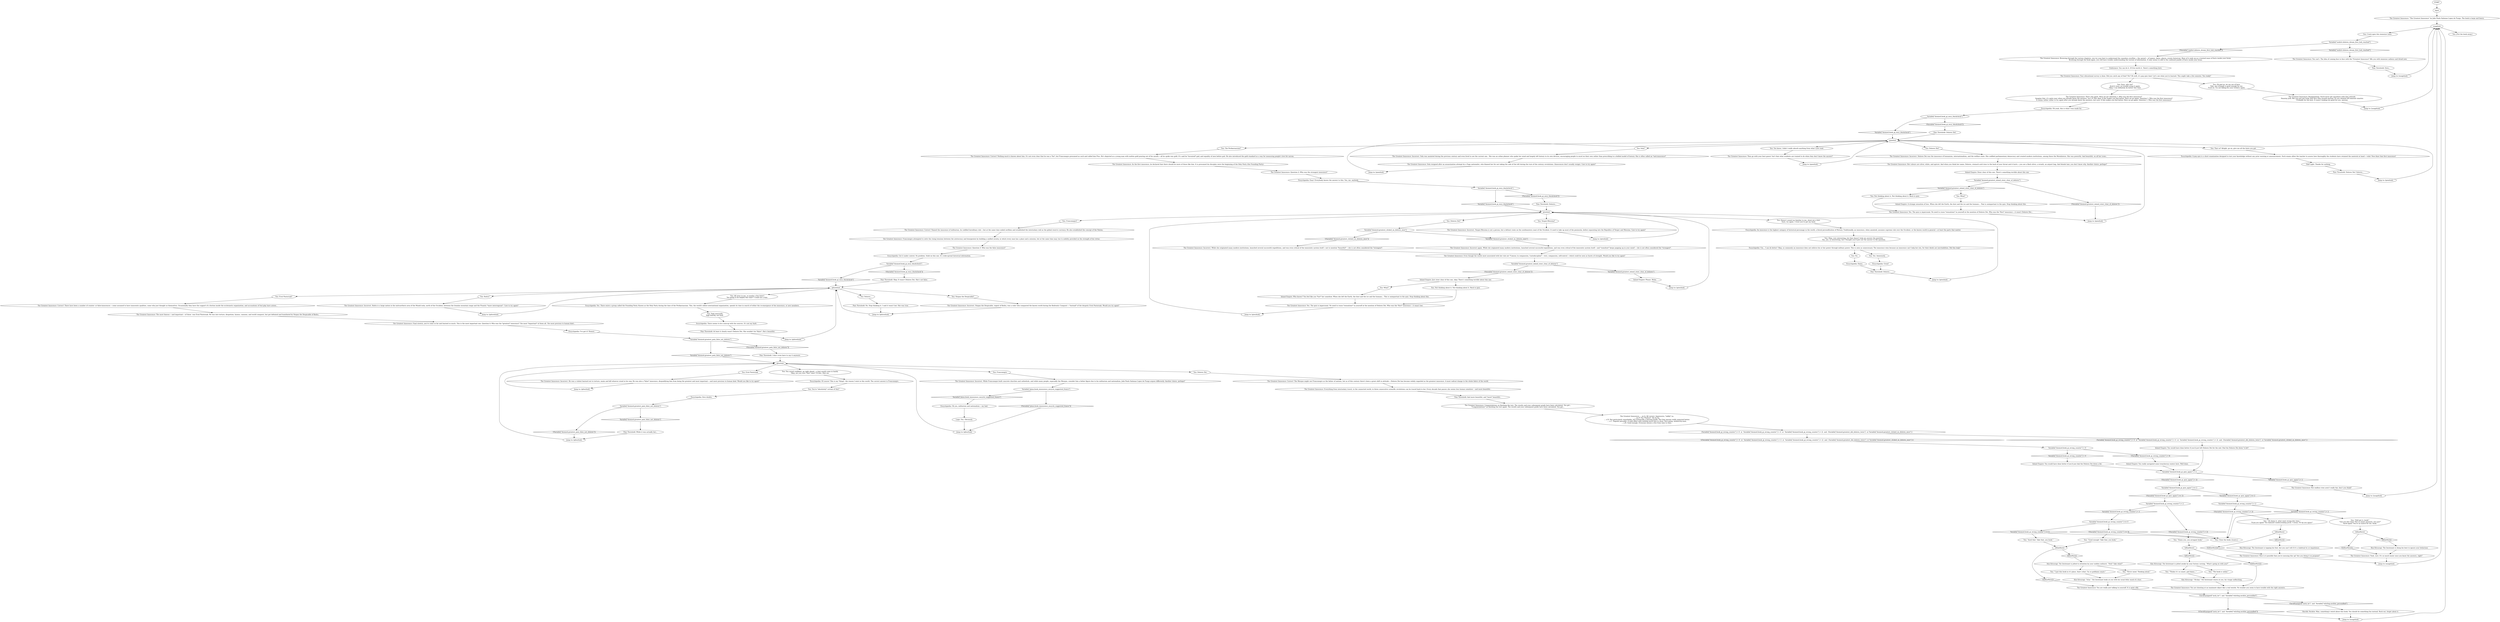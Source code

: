 # INVENTORY / GREATEST INNOSSENCE
# "The Greatest Innocence" by João Paolo Salomao Lopez de Fuego.
# ==================================================
digraph G {
	  0 [label="START"];
	  1 [label="input"];
	  2 [label="Inland Empire: A strange sensation of loss. When she left the Earth, the dust and the ice and the humans... That is unimportant to the quiz. Stop thinking about this."];
	  3 [label="Variable[\"doomed.book_gi_ency_blackcheck\"]"];
	  4 [label="Variable[\"doomed.book_gi_ency_blackcheck\"]", shape=diamond];
	  5 [label="!(Variable[\"doomed.book_gi_ency_blackcheck\"])", shape=diamond];
	  6 [label="You: Sola?"];
	  7 [label="The Greatest Innocence: Incorrect. Sola was anointed during the previous century and even lived to see the current one.  She was an urban planner who spoke her mind and largely left history to its own devices, encouraging people to excel on their own rather than prescribing to a deified model of history. She is often called an *anti-innocence*."];
	  8 [label="The Greatest Innocence: Incorrect. Dolores Dei was the innocence of humanism, internationalism, and the welfare state. She codified parliamentary democracy and created modern institutions, among these the Moralintern. She was powerful. And beautiful, on all her icons..."];
	  9 [label="You: Dolores Dei."];
	  10 [label="The Greatest Innocence: The most famous -- and important -- of these  was Ernö Pasternak. He was into torture, despotism, hymns, cannons, and world conquest, but got defeated and humiliated by Stepan the Despicable of Kedra."];
	  11 [label="Variable[\"doomed.book_gi_quiz_again\"] > 2"];
	  12 [label="Variable[\"doomed.book_gi_quiz_again\"] > 2", shape=diamond];
	  13 [label="!(Variable[\"doomed.book_gi_quiz_again\"] > 2)", shape=diamond];
	  14 [label="Encyclopedia: Got it under control. No problem. Solid on this one. It's wide-spread historical information."];
	  15 [label="The Greatest Innocence: Correct! There have been a number of counter- or false-innocences -- some assumed to have innocentic qualities, some who just thought so themselves. Occasionally they have the support of a faction inside the ecclesiastic organization, and accusations of foul play have arisen..."];
	  16 [label="Jump to: [qfourhub]"];
	  17 [label="Pain Threshold: Dolores..."];
	  18 [label="Jump to: [qtwohub]"];
	  19 [label="Pain Threshold: Dora..."];
	  20 [label="You: Oh god no, let me out of here.\nNah, one triumph is good enough for me.\nFuck no, I'm not falling for your trickery again."];
	  21 [label="The Greatest Innocence: Disappointing. You'll never get anywhere with that attitude.\nSmarmy jerk. Bet you just got lucky that first time around anyway. Or you cheated off someone smarter.\nProbably for the best. It wasn't looking too good for you, anyway."];
	  22 [label="Jump to: [qonehub]"];
	  23 [label="The Greatest Innocence: Correct! Named the innocence of militarism, he codified hereditary rule -- but at the same time ended serfdom and established the interisolary reál as the global reserve currency. He also established the concept of the Nation."];
	  24 [label="You: Ernö Pasternak?"];
	  25 [label="Encyclopedia: There seems to be a mix-up with the sources. It's not my fault."];
	  26 [label="Horrific Necktie: Man, something's weird about this book. You should do something fun instead. Rock out, forget about it."];
	  27 [label="Variable[\"doomed.greatest_inland_steer_clear_of_dolores\"]"];
	  28 [label="Variable[\"doomed.greatest_inland_steer_clear_of_dolores\"]", shape=diamond];
	  29 [label="!(Variable[\"doomed.greatest_inland_steer_clear_of_dolores\"])", shape=diamond];
	  30 [label="You: Not thinking about it. Not thinking about it. Back to quiz."];
	  31 [label="The Greatest Innocence: Correct! Nothing much is known about him. It's not even clear that he was a *he*, but Franconegro presumed as such and called him Pius. He's depicted as a young man with molten gold pouring out of his mouth -- all he spoke was gold. It's said he *invented* god; and equality of men before god. He also introduced the gold standard as a way for measuring people's love for aurum."];
	  32 [label="Jump to: [qonehub]"];
	  33 [label="Jump to: [qtwohub]"];
	  34 [label="qfourhub"];
	  35 [label="You: \"Still got it, book!\"\n\"Got you this time! Not so smart anymore, are you?\"\n\"Aced again! You're no match for me, book.\""];
	  36 [label="Half Light: Thanks for nothing."];
	  37 [label="Inland Empire: Who knows? You feel like you *lost* her somehow. When she left the Earth, the dust and the ice and the humans... This is unimportant to the quiz. Stop thinking about this."];
	  38 [label="Encyclopedia: Oh yeah, this is what I was made for."];
	  39 [label="You: That so? Alright, go on, give me all the hints you got."];
	  40 [label="You: Doesn't sound too familiar to me, shoot me a hint.\nSure, try again. I trust you've got my back."];
	  41 [label="The Greatest Innocence: Final stretch, you've come so far and learned so much. This is the most important one. Question 4: Who was the *greatest* innocence? The most *important* of them all. The most precious to human kind..."];
	  42 [label="Encyclopedia: Zero doubts."];
	  43 [label="The Greatest Innocence: ... an A. All correct. Impressive, *oddly* so.\n... an F! For *Failure*. Ha ha ha.\n... a D. Not particularly remarkable, but technically a passing grade. Not that anyone really expected better.\n... a C. Vaguely passable. A solid effort with nothing much else to show. Nice going, mediocrity-man.\n... a B. Good enough. Everyone misses a few from time to time. "];
	  44 [label="Variable[\"doomed.book_gi_wrong_counter\"] < 2"];
	  45 [label="Variable[\"doomed.book_gi_wrong_counter\"] < 2", shape=diamond];
	  46 [label="!(Variable[\"doomed.book_gi_wrong_counter\"] < 2)", shape=diamond];
	  47 [label="Kim Kitsuragi: \"A-ha.\" The lieutenant looks at you with his usual lithic mask of a face."];
	  48 [label="IsKimHere()"];
	  49 [label="IsKimHere()", shape=diamond];
	  50 [label="!(IsKimHere())", shape=diamond];
	  51 [label="usagehub"];
	  52 [label="Pain Threshold: Dolores Dei! Dolores..."];
	  53 [label="Variable[\"doomed.book_gi_ency_blackcheck\"]"];
	  54 [label="Variable[\"doomed.book_gi_ency_blackcheck\"]", shape=diamond];
	  55 [label="!(Variable[\"doomed.book_gi_ency_blackcheck\"])", shape=diamond];
	  56 [label="Pain Threshold: While it was actually her..."];
	  57 [label="Variable[\"plaza.book_innossence_encyclo_suggested_franco\"]"];
	  58 [label="Variable[\"plaza.book_innossence_encyclo_suggested_franco\"]", shape=diamond];
	  59 [label="!(Variable[\"plaza.book_innossence_encyclo_suggested_franco\"])", shape=diamond];
	  60 [label="Variable[\"seafort.dolores_dream_first_hub_reached\"]"];
	  61 [label="Variable[\"seafort.dolores_dream_first_hub_reached\"]", shape=diamond];
	  62 [label="!(Variable[\"seafort.dolores_dream_first_hub_reached\"])", shape=diamond];
	  63 [label="Jump to: [usagehub]"];
	  64 [label="You: Vesper-Messina?"];
	  65 [label="You: Sigh internally.\nSigh heavily, out loud. "];
	  66 [label="The Greatest Innocence: Yeah, sure. It's so much easier once you know the answers, right?"];
	  67 [label="You: \"Good enough! Take that, you book.\""];
	  68 [label="Inland Empire: You would have done better if you'd just dial the Dolores Dei down a bit."];
	  69 [label="Jump to: [qthreehub]"];
	  70 [label="The Greatest Innocence: Franconegro attempted to solve the rising tensions between the aristocracy and bourgeoisie by building a unified society, in which every man has a place and a mission, but at the same time may rise to nobility provided on the strength of his virtue."];
	  71 [label="The Greatest Innocence: You are shouting at an inanimate object like a real weirdo. No wonder you seem to have trouble with the right answers."];
	  72 [label="IsKimHere()"];
	  73 [label="IsKimHere()", shape=diamond];
	  74 [label="!(IsKimHere())", shape=diamond];
	  75 [label="The Greatest Innocence: Browsing through the various chapters, you try your best to understand the ceaseless overflow -- the sprawl -- of names, dates, places, events historical. Most of it ends up as a twisted mass of facts inside your brain.\nBrowsing through the book again, you still have trouble understanding the torrent of information. It only seems to add to the confused jumble of facts inside your brain."];
	  76 [label="Variable[\"doomed.greatest_pain_false_not_dolores\"]"];
	  77 [label="Variable[\"doomed.greatest_pain_false_not_dolores\"]", shape=diamond];
	  78 [label="!(Variable[\"doomed.greatest_pain_false_not_dolores\"])", shape=diamond];
	  79 [label="(Variable[\"doomed.book_gi_wrong_counter\"] > 6  or  Variable[\"doomed.book_gi_wrong_counter\"] > 4  or  Variable[\"doomed.book_gi_wrong_counter\"] > 2)  and  (Variable[\"doomed.greatest_did_dolores_twice\"]  or Variable[\"doomed.greatest_clicked_on_dolores_once\"] )"];
	  80 [label="(Variable[\"doomed.book_gi_wrong_counter\"] > 6  or  Variable[\"doomed.book_gi_wrong_counter\"] > 4  or  Variable[\"doomed.book_gi_wrong_counter\"] > 2)  and  (Variable[\"doomed.greatest_did_dolores_twice\"]  or Variable[\"doomed.greatest_clicked_on_dolores_once\"] )", shape=diamond];
	  81 [label="!((Variable[\"doomed.book_gi_wrong_counter\"] > 6  or  Variable[\"doomed.book_gi_wrong_counter\"] > 4  or  Variable[\"doomed.book_gi_wrong_counter\"] > 2)  and  (Variable[\"doomed.greatest_did_dolores_twice\"]  or Variable[\"doomed.greatest_clicked_on_dolores_once\"] ))", shape=diamond];
	  82 [label="Jump to: [usagehub]"];
	  83 [label="You: You're *absolutely* certain of this?"];
	  84 [label="You: No."];
	  85 [label="Kim Kitsuragi: \"Oh-kay.\" The lieutenant stares at you, his visage unflinching."];
	  86 [label="You: \"Aced that. Take that, you book.\""];
	  87 [label="The Greatest Innocence: Yes. The quiz is impersonal. No need to rouse *sensations* in yourself at the mention of Dolores Dei. Who was the *first* innocence -- it wasn't Dolores Dei..."];
	  88 [label="Logic: Yes. Obviously."];
	  89 [label="Jump to: [qonehub]"];
	  90 [label="You: Dolores Dei?"];
	  91 [label="You: You sound confident, go right ahead -- a hint would come in handy.\nOkay, are you sure *this* time? I'll bite. Hint me."];
	  92 [label="The Greatest Innocence: As the first innocence, he declared that there should be more of those like him. It is presumed his disciples were the beginning of the Holy Party (the Founding Party)."];
	  93 [label="IsKimHere()"];
	  94 [label="IsKimHere()", shape=diamond];
	  95 [label="!(IsKimHere())", shape=diamond];
	  96 [label="Variable[\"doomed.book_gi_quiz_again\"] == 2"];
	  97 [label="Variable[\"doomed.book_gi_quiz_again\"] == 2", shape=diamond];
	  98 [label="!(Variable[\"doomed.book_gi_quiz_again\"] == 2)", shape=diamond];
	  99 [label="Kim Kitsuragi: The lieutenant is doing his best to ignore your behaviour."];
	  100 [label="Variable[\"doomed.greatest_inland_steer_clear_of_dolores\"]"];
	  101 [label="Variable[\"doomed.greatest_inland_steer_clear_of_dolores\"]", shape=diamond];
	  102 [label="!(Variable[\"doomed.greatest_inland_steer_clear_of_dolores\"])", shape=diamond];
	  103 [label="The Greatest Innocence: Incorrect again. While she originated many modern institutions, launched several successful expeditions, and was even critical of the innocentic system itself -- and *somehow* keeps popping up in your mind! -- she is not often considered the *strongest*."];
	  104 [label="Pain Threshold: Okay. It wasn't Dolores Dei. She's not false."];
	  105 [label="Pain Threshold: And more beautiful, and *more* beautiful..."];
	  106 [label="You: The Perikarnassian?"];
	  107 [label="qonehub"];
	  108 [label="You: All news to me, so maybe a few hints?\nYou going to be helpful this time? I could use a hint."];
	  109 [label="Encyclopedia: Of course! This is my *thing*, the reason I exist in this world. The correct answer is Franconegro."];
	  110 [label="Jump to: [usagehub]"];
	  111 [label="You: You know, I didn't really absorb anything from what I just read."];
	  112 [label="You: \"The book is unfair.\""];
	  113 [label="You: \"Thinks it's so smart, god damn...\""];
	  114 [label="Endurance: You can do it. It'll be worth it. There's something here."];
	  115 [label="Inland Empire: Steer clear of this one. There's something terrible about this one."];
	  116 [label="You: Dolores Dei?"];
	  117 [label="Encyclopedia: A pop quiz is a short examination designed to test your knowledge without any prior warning or announcement. Such exams allow the teacher to assess how thoroughly the students have retained the material at hand -- voila! Now blast that first innocence!"];
	  118 [label="The Greatest Innocence: Question 2: Who was the strongest innocence?"];
	  119 [label="Jump to: [qtwohub]"];
	  120 [label="Encyclopedia: Damn."];
	  121 [label="You: Crack open this immense tome."];
	  122 [label="Variable[\"doomed.greatest_pain_false_not_dolores\"]"];
	  123 [label="Variable[\"doomed.greatest_pain_false_not_dolores\"]", shape=diamond];
	  124 [label="!(Variable[\"doomed.greatest_pain_false_not_dolores\"])", shape=diamond];
	  125 [label="Encyclopedia: Easy! Everybody knows the answer to this. You, me, anybody."];
	  126 [label="You: Kedra?"];
	  127 [label="qthreehub"];
	  128 [label="Jump to: [qthreehub]"];
	  129 [label="Jump to: [qfourhub]"];
	  130 [label="Kim Kitsuragi: The lieutenant is tapping his foot, but you can't tell if it's a habitual tic or impatience."];
	  131 [label="IsKimHere()"];
	  132 [label="IsKimHere()", shape=diamond];
	  133 [label="!(IsKimHere())", shape=diamond];
	  134 [label="CheckEquipped(\"neck_tie\")  and  Variable[\"whirling.necktie_personified\"]"];
	  135 [label="CheckEquipped(\"neck_tie\")  and  Variable[\"whirling.necktie_personified\"]", shape=diamond];
	  136 [label="!(CheckEquipped(\"neck_tie\")  and  Variable[\"whirling.necktie_personified\"])", shape=diamond];
	  137 [label="Pain Threshold: Dolores Dei!"];
	  138 [label="The Greatest Innocence: Incorrect. Vesper-Messina is not a person, but a defunct state on the southeastern coast of the Occident. It used to take up most of the peninsula, before separating into the Republics of Vesper and Messina. Care to try again?"];
	  139 [label="Jump to: [qtwohub]"];
	  140 [label="You: Stepan the Despicable?"];
	  141 [label="The Greatest Innocence: Everything from interisolary travel, to the connected world, to three consecutive scientific revolutions can be traced back to her. Every decade that passes she seems less human somehow -- and more beautiful..."];
	  142 [label="You: \"Never mind. Thinking aloud.\""];
	  143 [label="You: \"Damn you, you arrogant book.\""];
	  144 [label="The Greatest Innocence: But endless tries aren't really fair, don't you think?"];
	  145 [label="You: [Put the book away.]"];
	  147 [label="Inland Empire: Please. Relax."];
	  148 [label="You: What?"];
	  149 [label="Pain Threshold: No. Stop thinking it. I said it wasn't her. She was true."];
	  150 [label="Inland Empire: You really navigated some treacherous waters here. Well done."];
	  151 [label="You: Yes. Immensely."];
	  152 [label="The Greatest Innocence: \"The Greatest Innocence\" by João Paolo Salomao Lopez de Fuego. The book is large and heavy."];
	  153 [label="The Greatest Innocence: Your educational survey is done. Did you catch any of that? No? Oh well, it's pop quiz time! Let's see what you've learned. This might take a few minutes. You ready?"];
	  154 [label="Jump to: [qfourhub]"];
	  155 [label="The Greatest Innocence: Even though the words most associated with her rule are *l'amour, la compassion, l'autodiscipline* -- love, compassion, self-control -- which could be seen as facets of strength. Would you like to try again?"];
	  156 [label="Variable[\"doomed.book_gi_wrong_counter\"] < 2"];
	  157 [label="Variable[\"doomed.book_gi_wrong_counter\"] < 2", shape=diamond];
	  158 [label="!(Variable[\"doomed.book_gi_wrong_counter\"] < 2)", shape=diamond];
	  159 [label="Variable[\"doomed.book_gi_wrong_counter\"] == 0"];
	  160 [label="Variable[\"doomed.book_gi_wrong_counter\"] == 0", shape=diamond];
	  161 [label="!(Variable[\"doomed.book_gi_wrong_counter\"] == 0)", shape=diamond];
	  162 [label="You: Sure, why not?\nAced it once, no trouble acing it again.\nOkay, I can definitely do better this time."];
	  163 [label="Encyclopedia: Um... I can do better! Okay, so commonly an innocence does not enforce his or her power through military power. This is seen as unnecessary. The innocence wins because an innocence can't help but win, for their deeds are inevitabilities. Did this help?"];
	  164 [label="Encyclopedia: An innocence is the highest category of historical personage in the world, a literal personification of History. Traditionally, an innocence, when anointed, assumes supreme rule over the Occident, or the known world in general -- at least the parts that matter."];
	  165 [label="The Greatest Innocence: Then go with your best guess! Isn't that what students are trained to do when they don't know the answer?"];
	  166 [label="The Greatest Innocence: Her colours are silver, white, and apricot. And when you think her name, Dolores, stomach acid rises to the back of your throat and it hurts -- you see a flash silver, a wreath, an airport bag. And blonde hair, you don't know why. Another choice, perhaps?"];
	  167 [label="Kim Kitsuragi: The lieutenant is jolted to attention by your sudden outburst. \"Huh? Take what?\""];
	  168 [label="Pain Threshold: Dolores..."];
	  169 [label="You: Dolores..."];
	  170 [label="The Greatest Innocence: You can't. The idea of coming face to face with the *Greatest Innocence* fills you with immense sadness and dread now."];
	  171 [label="The Greatest Innocence: That's the spirit. Here we go! Question 1: Who was the first innocence?\nImagine that, it's quite easy when you already know the answers, isn't it? But okay, if this makes you feel better. Here we go again. Question 1: Who was the first innocence?\nIt seems rather unfair to try again after you already know the answers, but sure, if this makes you feel better. Here we go again. Question 1: Who was the first innocence?"];
	  172 [label="qtwohub"];
	  173 [label="The Greatest Innocence: Incorrect. Stepan the Despicable, regent of Kedra, was a ruler who conquered the known world during the Kedreatic Conquest -- *instead* of the despotic Ernö Pasternak. Would you try again?"];
	  174 [label="Encyclopedia: I've got it! Honest."];
	  175 [label="You: Franconegro."];
	  176 [label="Jump to: [qonehub]"];
	  177 [label="The Greatest Innocence: Sola resigned after an assassination attempt by a Yugo nationalist, who blamed her for not taking the side of the left during the turn of the century revolutions. (Innocences don't usually resign). Care to try again?"];
	  178 [label="You: \"I put this book in it's place, that's what. I'm so goddamn smart.\""];
	  179 [label="Kim Kitsuragi: The lieutenant is jolted awake by your furious cursing. \"What's going on with you?\""];
	  180 [label="The Greatest Innocence: Yes. The quiz is impersonal. No need to rouse *sensations* in yourself at the mention of Dolores Dei. Who was the *first* innocence -- it wasn't her."];
	  181 [label="Encyclopedia: Great!"];
	  182 [label="Encyclopedia: Oh yes, militarism and nationalism -- my bad."];
	  183 [label="You: Franconegro?"];
	  184 [label="Jump to: [qthreehub]"];
	  185 [label="The Greatest Innocence: Incorrect. Kedra is a large nation in the mid-northern area of the Mundi isola, north of the Occident, between the Irmalan mountain range and the Pisantic *mare interregnum*. Care to try again?"];
	  186 [label="Jump to: [usagehub]"];
	  187 [label="You: Not thinking about it. Not thinking about it. Back to quiz."];
	  188 [label="Pain Threshold: I don't even have to say it anymore."];
	  189 [label="Variable[\"doomed.book_gi_wrong_counter\"] > 0"];
	  190 [label="Variable[\"doomed.book_gi_wrong_counter\"] > 0", shape=diamond];
	  191 [label="!(Variable[\"doomed.book_gi_wrong_counter\"] > 0)", shape=diamond];
	  192 [label="Inland Empire: You would have done better if you'd just left Dolores Dei for the end. Dial the Dolores Dei down *a bit*."];
	  193 [label="You: Close the book. [Leave.]"];
	  194 [label="The Greatest Innocence: Incorrect. While she originated many modern institutions, launched several successful expeditions, and was even critical of the innocentic system itself -- not to mention *beautiful* -- she is not often considered the *strongest*."];
	  195 [label="You: Ernö Pasternak."];
	  196 [label="The Greatest Innocence: Incorrect. While Franconegro built concrete churches and cathedrals, and while many people, especially the Mesque, consider him a father figure due to his militarism and nationalism, João Paolo Salomao Lopez de Fuego argues differently. Another choice, perhaps?"];
	  197 [label="Variable[\"doomed.book_gi_ency_blackcheck\"]"];
	  198 [label="Variable[\"doomed.book_gi_ency_blackcheck\"]", shape=diamond];
	  199 [label="!(Variable[\"doomed.book_gi_ency_blackcheck\"])", shape=diamond];
	  200 [label="Pain Threshold: At least it clearly wasn't Dolores Dei. She wouldn't be *false*. She's beautiful."];
	  201 [label="You: Okay, very interesting, but that doesn't help me answer the question.\nYes, yes, so interesting, but I thought you'd give me the answer to the question."];
	  202 [label="The Greatest Innocence: Question 3: Who was the false innocence?"];
	  203 [label="The Greatest Innocence: Correct! The Mesque might see Franconegro as the father of nations, but as of this century there's been a great shift in attitude -- Dolores Dei has become widely regarded as the greatest innocence. A most radical change to the whole fabric of the world."];
	  204 [label="The Greatest Innocence: You are really just talking to yourself. It is quite silly."];
	  205 [label="The Greatest Innocence: How is it possible that you're messing this up? Are you doing it on purpose?"];
	  206 [label="You: \"Oh damn it, what went wrong this time.\"\n\"Fuck you again! You damned condescending prick. I swear, I'll rip you apart!\""];
	  207 [label="Jump to: [usagehub]"];
	  208 [label="The Greatest Innocence: Congratulations on finishing the test. The results and your subsequent grade have been calculated. You get...\n*Congratulations* on finishing the test again. The results and your subsequent grade have been calculated. You get..."];
	  209 [label="You: What?"];
	  210 [label="Variable[\"doomed.greatest_clicked_on_dolores_once\"]"];
	  211 [label="Variable[\"doomed.greatest_clicked_on_dolores_once\"]", shape=diamond];
	  212 [label="!(Variable[\"doomed.greatest_clicked_on_dolores_once\"])", shape=diamond];
	  213 [label="Inland Empire: Just steer clear of this one, okay. There's something terrible about this one."];
	  214 [label="Encyclopedia: Yes. There exists a group called the Founding Party. Known as the Holy Party during the time of the Perikarnassian. This, the world's oldest international organization, spends its time in search of either the re-emergence of the innocence, or new members."];
	  215 [label="The Greatest Innocence: Incorrect. He was a violent bastard out to torture, maim and kill whoever stood in his way. He was also a *false* innocence, disqualifying him from being the greatest and most important -- and most precious to human kind. Would you like to try again?"];
	  0 -> 1
	  1 -> 152
	  2 -> 87
	  3 -> 4
	  3 -> 5
	  4 -> 127
	  5 -> 104
	  6 -> 7
	  7 -> 177
	  8 -> 166
	  9 -> 203
	  10 -> 41
	  11 -> 12
	  11 -> 13
	  12 -> 144
	  13 -> 96
	  14 -> 3
	  15 -> 10
	  16 -> 34
	  17 -> 119
	  18 -> 172
	  19 -> 63
	  20 -> 21
	  21 -> 82
	  22 -> 107
	  23 -> 70
	  24 -> 15
	  25 -> 200
	  26 -> 110
	  27 -> 28
	  27 -> 29
	  28 -> 147
	  29 -> 213
	  30 -> 180
	  31 -> 92
	  32 -> 107
	  33 -> 172
	  34 -> 9
	  34 -> 91
	  34 -> 195
	  34 -> 175
	  35 -> 72
	  36 -> 52
	  37 -> 180
	  38 -> 53
	  39 -> 117
	  40 -> 164
	  41 -> 174
	  42 -> 122
	  43 -> 79
	  44 -> 45
	  44 -> 46
	  45 -> 159
	  46 -> 193
	  46 -> 143
	  47 -> 204
	  48 -> 49
	  48 -> 50
	  49 -> 179
	  50 -> 71
	  51 -> 121
	  51 -> 145
	  52 -> 89
	  53 -> 54
	  53 -> 55
	  54 -> 107
	  55 -> 137
	  56 -> 129
	  57 -> 58
	  57 -> 59
	  58 -> 182
	  59 -> 16
	  60 -> 61
	  60 -> 62
	  61 -> 170
	  62 -> 75
	  63 -> 51
	  64 -> 138
	  65 -> 25
	  66 -> 186
	  67 -> 93
	  68 -> 11
	  69 -> 127
	  70 -> 202
	  71 -> 134
	  72 -> 73
	  72 -> 74
	  73 -> 99
	  74 -> 66
	  75 -> 114
	  76 -> 77
	  76 -> 78
	  77 -> 34
	  78 -> 188
	  79 -> 80
	  79 -> 81
	  80 -> 192
	  81 -> 189
	  82 -> 51
	  83 -> 42
	  84 -> 120
	  85 -> 71
	  86 -> 93
	  87 -> 32
	  88 -> 16
	  89 -> 107
	  90 -> 210
	  91 -> 109
	  92 -> 118
	  93 -> 94
	  93 -> 95
	  94 -> 167
	  95 -> 204
	  96 -> 97
	  96 -> 98
	  97 -> 156
	  98 -> 44
	  99 -> 66
	  100 -> 101
	  100 -> 102
	  101 -> 209
	  101 -> 187
	  102 -> 32
	  103 -> 155
	  104 -> 127
	  105 -> 208
	  106 -> 31
	  107 -> 6
	  107 -> 39
	  107 -> 106
	  107 -> 111
	  107 -> 116
	  108 -> 214
	  109 -> 83
	  110 -> 51
	  111 -> 165
	  112 -> 85
	  113 -> 85
	  114 -> 153
	  115 -> 100
	  116 -> 8
	  117 -> 36
	  118 -> 125
	  119 -> 172
	  120 -> 17
	  121 -> 60
	  122 -> 123
	  122 -> 124
	  123 -> 56
	  124 -> 129
	  125 -> 197
	  126 -> 185
	  127 -> 169
	  127 -> 140
	  127 -> 108
	  127 -> 24
	  127 -> 126
	  128 -> 127
	  129 -> 34
	  130 -> 205
	  131 -> 132
	  131 -> 133
	  132 -> 130
	  133 -> 205
	  134 -> 136
	  134 -> 135
	  135 -> 26
	  136 -> 110
	  137 -> 107
	  138 -> 33
	  139 -> 172
	  140 -> 173
	  141 -> 105
	  142 -> 47
	  143 -> 48
	  144 -> 207
	  147 -> 139
	  148 -> 37
	  149 -> 128
	  150 -> 11
	  151 -> 181
	  152 -> 51
	  153 -> 162
	  153 -> 20
	  154 -> 34
	  155 -> 27
	  156 -> 157
	  156 -> 158
	  157 -> 193
	  157 -> 35
	  158 -> 193
	  158 -> 206
	  159 -> 160
	  159 -> 161
	  160 -> 193
	  160 -> 86
	  161 -> 193
	  161 -> 67
	  162 -> 171
	  163 -> 84
	  163 -> 151
	  164 -> 201
	  165 -> 176
	  166 -> 115
	  167 -> 178
	  167 -> 142
	  168 -> 172
	  169 -> 149
	  170 -> 19
	  171 -> 38
	  172 -> 40
	  172 -> 90
	  172 -> 64
	  172 -> 183
	  173 -> 128
	  174 -> 76
	  175 -> 196
	  176 -> 107
	  177 -> 22
	  178 -> 47
	  179 -> 112
	  179 -> 113
	  180 -> 18
	  181 -> 17
	  182 -> 88
	  183 -> 23
	  184 -> 127
	  185 -> 69
	  186 -> 51
	  187 -> 87
	  188 -> 34
	  189 -> 190
	  189 -> 191
	  190 -> 68
	  191 -> 150
	  192 -> 11
	  194 -> 155
	  195 -> 215
	  196 -> 57
	  197 -> 198
	  197 -> 199
	  198 -> 172
	  199 -> 168
	  200 -> 184
	  201 -> 163
	  202 -> 14
	  203 -> 141
	  204 -> 134
	  205 -> 186
	  206 -> 131
	  207 -> 51
	  208 -> 43
	  209 -> 2
	  210 -> 211
	  210 -> 212
	  211 -> 103
	  212 -> 194
	  213 -> 148
	  213 -> 30
	  214 -> 65
	  215 -> 154
}

